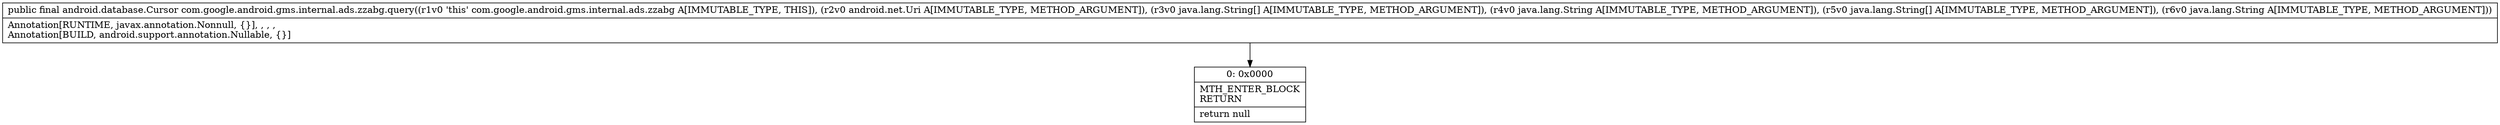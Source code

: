 digraph "CFG forcom.google.android.gms.internal.ads.zzabg.query(Landroid\/net\/Uri;[Ljava\/lang\/String;Ljava\/lang\/String;[Ljava\/lang\/String;Ljava\/lang\/String;)Landroid\/database\/Cursor;" {
Node_0 [shape=record,label="{0\:\ 0x0000|MTH_ENTER_BLOCK\lRETURN\l|return null\l}"];
MethodNode[shape=record,label="{public final android.database.Cursor com.google.android.gms.internal.ads.zzabg.query((r1v0 'this' com.google.android.gms.internal.ads.zzabg A[IMMUTABLE_TYPE, THIS]), (r2v0 android.net.Uri A[IMMUTABLE_TYPE, METHOD_ARGUMENT]), (r3v0 java.lang.String[] A[IMMUTABLE_TYPE, METHOD_ARGUMENT]), (r4v0 java.lang.String A[IMMUTABLE_TYPE, METHOD_ARGUMENT]), (r5v0 java.lang.String[] A[IMMUTABLE_TYPE, METHOD_ARGUMENT]), (r6v0 java.lang.String A[IMMUTABLE_TYPE, METHOD_ARGUMENT]))  | Annotation[RUNTIME, javax.annotation.Nonnull, \{\}], , , , \lAnnotation[BUILD, android.support.annotation.Nullable, \{\}]\l}"];
MethodNode -> Node_0;
}

